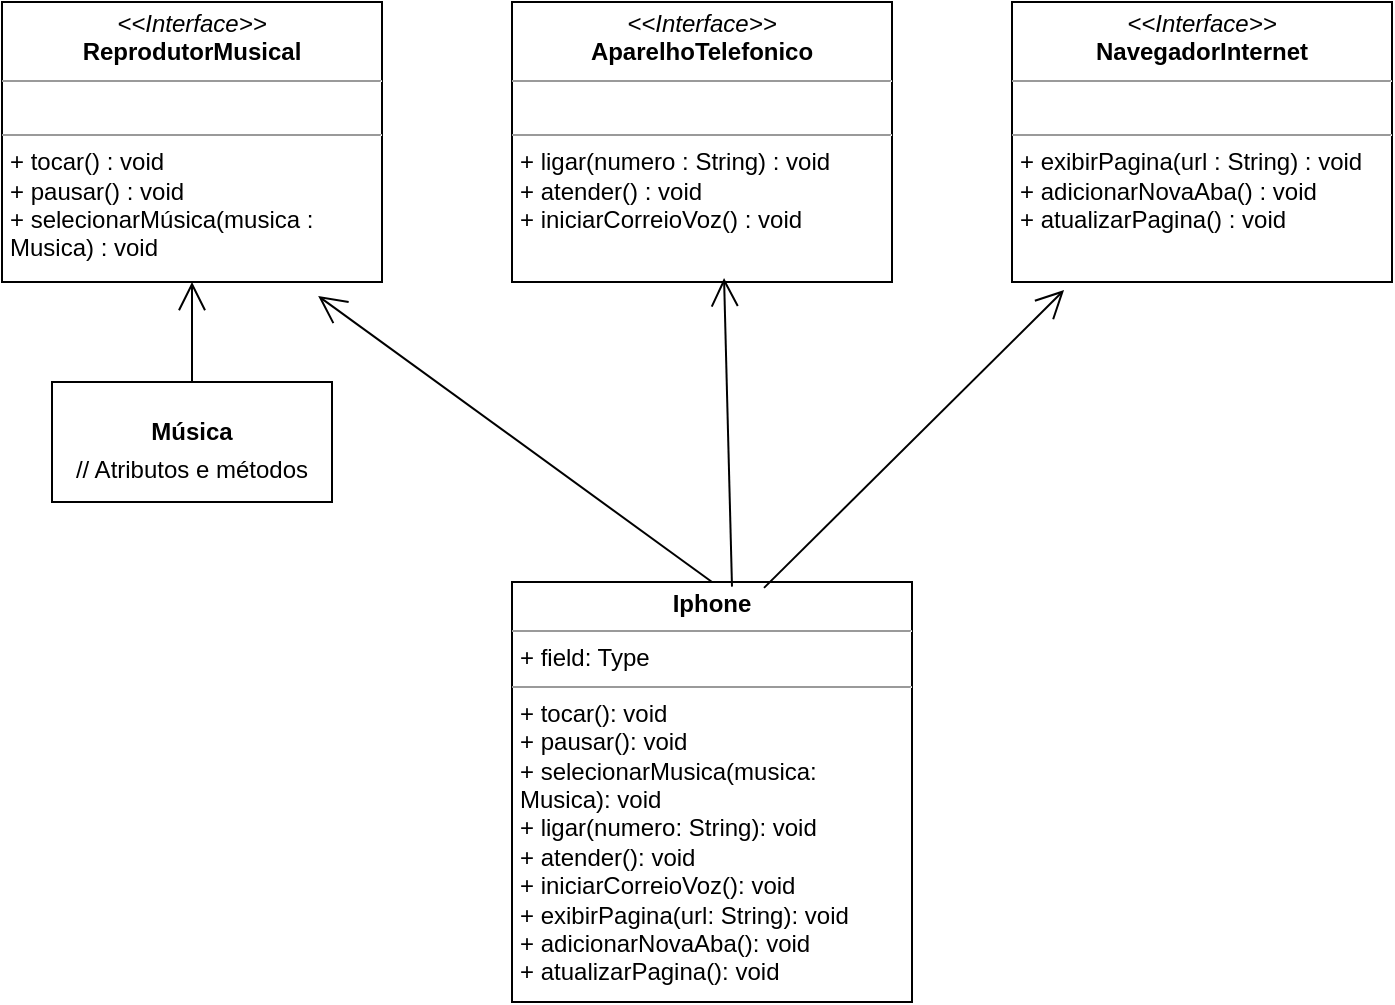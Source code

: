 <mxfile version="21.6.8" type="github">
  <diagram id="C5RBs43oDa-KdzZeNtuy" name="Page-1">
    <mxGraphModel dx="880" dy="438" grid="1" gridSize="10" guides="1" tooltips="1" connect="1" arrows="1" fold="1" page="1" pageScale="1" pageWidth="827" pageHeight="1169" math="0" shadow="0">
      <root>
        <mxCell id="WIyWlLk6GJQsqaUBKTNV-0" />
        <mxCell id="WIyWlLk6GJQsqaUBKTNV-1" parent="WIyWlLk6GJQsqaUBKTNV-0" />
        <mxCell id="BpxI_M87N4fuxWjqGy83-0" value="&lt;p style=&quot;margin:0px;margin-top:4px;text-align:center;&quot;&gt;&lt;i&gt;&amp;lt;&amp;lt;Interface&amp;gt;&amp;gt;&lt;/i&gt;&lt;br&gt;&lt;b&gt;ReprodutorMusical&lt;/b&gt;&lt;/p&gt;&lt;hr size=&quot;1&quot;&gt;&lt;p style=&quot;margin:0px;margin-left:4px;&quot;&gt;&lt;br&gt;&lt;/p&gt;&lt;hr size=&quot;1&quot;&gt;&lt;p style=&quot;margin:0px;margin-left:4px;&quot;&gt;+ tocar() : void&lt;br&gt;+ pausar() : void&lt;/p&gt;&lt;p style=&quot;margin:0px;margin-left:4px;&quot;&gt;+ selecionarMúsica(musica : Musica) : void&lt;/p&gt;" style="verticalAlign=top;align=left;overflow=fill;fontSize=12;fontFamily=Helvetica;html=1;whiteSpace=wrap;" vertex="1" parent="WIyWlLk6GJQsqaUBKTNV-1">
          <mxGeometry x="75" y="160" width="190" height="140" as="geometry" />
        </mxCell>
        <mxCell id="BpxI_M87N4fuxWjqGy83-1" value="&lt;p style=&quot;margin:0px;margin-top:4px;text-align:center;&quot;&gt;&lt;i&gt;&amp;lt;&amp;lt;Interface&amp;gt;&amp;gt;&lt;/i&gt;&lt;br&gt;&lt;b&gt;AparelhoTelefonico&lt;/b&gt;&lt;/p&gt;&lt;hr size=&quot;1&quot;&gt;&lt;p style=&quot;margin:0px;margin-left:4px;&quot;&gt;&lt;br&gt;&lt;/p&gt;&lt;hr size=&quot;1&quot;&gt;&lt;p style=&quot;border-color: var(--border-color); margin: 0px 0px 0px 4px;&quot;&gt;+ ligar(numero : String) : void&lt;br style=&quot;border-color: var(--border-color);&quot;&gt;+ atender() : void&lt;/p&gt;&lt;p style=&quot;border-color: var(--border-color); margin: 0px 0px 0px 4px;&quot;&gt;+ iniciarCorreioVoz() : void&lt;/p&gt;" style="verticalAlign=top;align=left;overflow=fill;fontSize=12;fontFamily=Helvetica;html=1;whiteSpace=wrap;" vertex="1" parent="WIyWlLk6GJQsqaUBKTNV-1">
          <mxGeometry x="330" y="160" width="190" height="140" as="geometry" />
        </mxCell>
        <mxCell id="BpxI_M87N4fuxWjqGy83-2" value="&lt;p style=&quot;margin:0px;margin-top:4px;text-align:center;&quot;&gt;&lt;i&gt;&amp;lt;&amp;lt;Interface&amp;gt;&amp;gt;&lt;/i&gt;&lt;br&gt;&lt;b&gt;NavegadorInternet&lt;/b&gt;&lt;/p&gt;&lt;hr size=&quot;1&quot;&gt;&lt;p style=&quot;margin:0px;margin-left:4px;&quot;&gt;&lt;br&gt;&lt;/p&gt;&lt;hr size=&quot;1&quot;&gt;&lt;p style=&quot;border-color: var(--border-color); margin: 0px 0px 0px 4px;&quot;&gt;+ exibirPagina(url : String) : void&lt;br style=&quot;border-color: var(--border-color);&quot;&gt;+ adicionarNovaAba() : void&lt;/p&gt;&lt;p style=&quot;border-color: var(--border-color); margin: 0px 0px 0px 4px;&quot;&gt;+ atualizarPagina() : void&lt;/p&gt;" style="verticalAlign=top;align=left;overflow=fill;fontSize=12;fontFamily=Helvetica;html=1;whiteSpace=wrap;" vertex="1" parent="WIyWlLk6GJQsqaUBKTNV-1">
          <mxGeometry x="580" y="160" width="190" height="140" as="geometry" />
        </mxCell>
        <mxCell id="BpxI_M87N4fuxWjqGy83-5" value="&lt;p style=&quot;margin:0px;margin-top:4px;text-align:center;&quot;&gt;&lt;br&gt;&lt;b&gt;Música&lt;/b&gt;&lt;/p&gt;&lt;p style=&quot;margin:0px;margin-top:4px;text-align:center;&quot;&gt;// Atributos e métodos&lt;b&gt;&lt;br&gt;&lt;/b&gt;&lt;/p&gt;" style="verticalAlign=top;align=left;overflow=fill;fontSize=12;fontFamily=Helvetica;html=1;whiteSpace=wrap;" vertex="1" parent="WIyWlLk6GJQsqaUBKTNV-1">
          <mxGeometry x="100" y="350" width="140" height="60" as="geometry" />
        </mxCell>
        <mxCell id="BpxI_M87N4fuxWjqGy83-6" value="&lt;p style=&quot;margin:0px;margin-top:4px;text-align:center;&quot;&gt;&lt;b&gt;Iphone&lt;/b&gt;&lt;/p&gt;&lt;hr size=&quot;1&quot;&gt;&lt;p style=&quot;margin:0px;margin-left:4px;&quot;&gt;+ field: Type&lt;/p&gt;&lt;hr size=&quot;1&quot;&gt;&lt;p style=&quot;margin:0px;margin-left:4px;&quot;&gt;+ tocar(): void&amp;nbsp; &amp;nbsp; &amp;nbsp; &amp;nbsp; &amp;nbsp; &amp;nbsp; &amp;nbsp; &amp;nbsp; &amp;nbsp;&lt;/p&gt;&lt;p style=&quot;margin:0px;margin-left:4px;&quot;&gt;+ pausar(): void&amp;nbsp; &amp;nbsp; &amp;nbsp; &amp;nbsp; &amp;nbsp; &amp;nbsp; &amp;nbsp; &amp;nbsp;&amp;nbsp;&lt;/p&gt;&lt;p style=&quot;margin:0px;margin-left:4px;&quot;&gt;+ selecionarMusica(musica: Musica): void&amp;nbsp;&lt;/p&gt;&lt;p style=&quot;margin:0px;margin-left:4px;&quot;&gt;+ ligar(numero: String): void&amp;nbsp; &amp;nbsp;&lt;/p&gt;&lt;p style=&quot;margin:0px;margin-left:4px;&quot;&gt;+ atender(): void&amp;nbsp; &amp;nbsp; &amp;nbsp; &amp;nbsp; &amp;nbsp; &amp;nbsp; &amp;nbsp; &amp;nbsp;&lt;/p&gt;&lt;p style=&quot;margin:0px;margin-left:4px;&quot;&gt;+ iniciarCorreioVoz(): void&amp;nbsp; &amp;nbsp;&amp;nbsp;&lt;/p&gt;&lt;p style=&quot;margin:0px;margin-left:4px;&quot;&gt;+ exibirPagina(url: String): void&amp;nbsp;&lt;/p&gt;&lt;p style=&quot;margin:0px;margin-left:4px;&quot;&gt;&lt;span style=&quot;background-color: initial;&quot;&gt;+ adicionarNovaAba(): void&amp;nbsp; &amp;nbsp;&amp;nbsp;&lt;/span&gt;&lt;/p&gt;&lt;p style=&quot;margin:0px;margin-left:4px;&quot;&gt;&lt;span style=&quot;background-color: initial;&quot;&gt;+ atualizarPagina(): void&amp;nbsp;&lt;/span&gt;&lt;/p&gt;" style="verticalAlign=top;align=left;overflow=fill;fontSize=12;fontFamily=Helvetica;html=1;whiteSpace=wrap;" vertex="1" parent="WIyWlLk6GJQsqaUBKTNV-1">
          <mxGeometry x="330" y="450" width="200" height="210" as="geometry" />
        </mxCell>
        <mxCell id="BpxI_M87N4fuxWjqGy83-7" value="" style="endArrow=open;endFill=1;endSize=12;html=1;rounded=0;exitX=0.63;exitY=0.014;exitDx=0;exitDy=0;exitPerimeter=0;entryX=0.137;entryY=1.029;entryDx=0;entryDy=0;entryPerimeter=0;" edge="1" parent="WIyWlLk6GJQsqaUBKTNV-1" source="BpxI_M87N4fuxWjqGy83-6" target="BpxI_M87N4fuxWjqGy83-2">
          <mxGeometry width="160" relative="1" as="geometry">
            <mxPoint x="330" y="330" as="sourcePoint" />
            <mxPoint x="580" y="320" as="targetPoint" />
          </mxGeometry>
        </mxCell>
        <mxCell id="BpxI_M87N4fuxWjqGy83-8" value="" style="endArrow=open;endFill=1;endSize=12;html=1;rounded=0;entryX=0.558;entryY=0.986;entryDx=0;entryDy=0;entryPerimeter=0;exitX=0.55;exitY=0.011;exitDx=0;exitDy=0;exitPerimeter=0;" edge="1" parent="WIyWlLk6GJQsqaUBKTNV-1" source="BpxI_M87N4fuxWjqGy83-6" target="BpxI_M87N4fuxWjqGy83-1">
          <mxGeometry width="160" relative="1" as="geometry">
            <mxPoint x="416" y="440" as="sourcePoint" />
            <mxPoint x="490" y="330" as="targetPoint" />
          </mxGeometry>
        </mxCell>
        <mxCell id="BpxI_M87N4fuxWjqGy83-10" value="" style="endArrow=open;endFill=1;endSize=12;html=1;rounded=0;exitX=0.5;exitY=0;exitDx=0;exitDy=0;entryX=0.832;entryY=1.05;entryDx=0;entryDy=0;entryPerimeter=0;" edge="1" parent="WIyWlLk6GJQsqaUBKTNV-1" source="BpxI_M87N4fuxWjqGy83-6" target="BpxI_M87N4fuxWjqGy83-0">
          <mxGeometry width="160" relative="1" as="geometry">
            <mxPoint x="330" y="330" as="sourcePoint" />
            <mxPoint x="490" y="330" as="targetPoint" />
          </mxGeometry>
        </mxCell>
        <mxCell id="BpxI_M87N4fuxWjqGy83-11" value="" style="endArrow=open;endFill=1;endSize=12;html=1;rounded=0;exitX=0.5;exitY=0;exitDx=0;exitDy=0;" edge="1" parent="WIyWlLk6GJQsqaUBKTNV-1" source="BpxI_M87N4fuxWjqGy83-5">
          <mxGeometry width="160" relative="1" as="geometry">
            <mxPoint x="330" y="330" as="sourcePoint" />
            <mxPoint x="170" y="300" as="targetPoint" />
          </mxGeometry>
        </mxCell>
      </root>
    </mxGraphModel>
  </diagram>
</mxfile>
